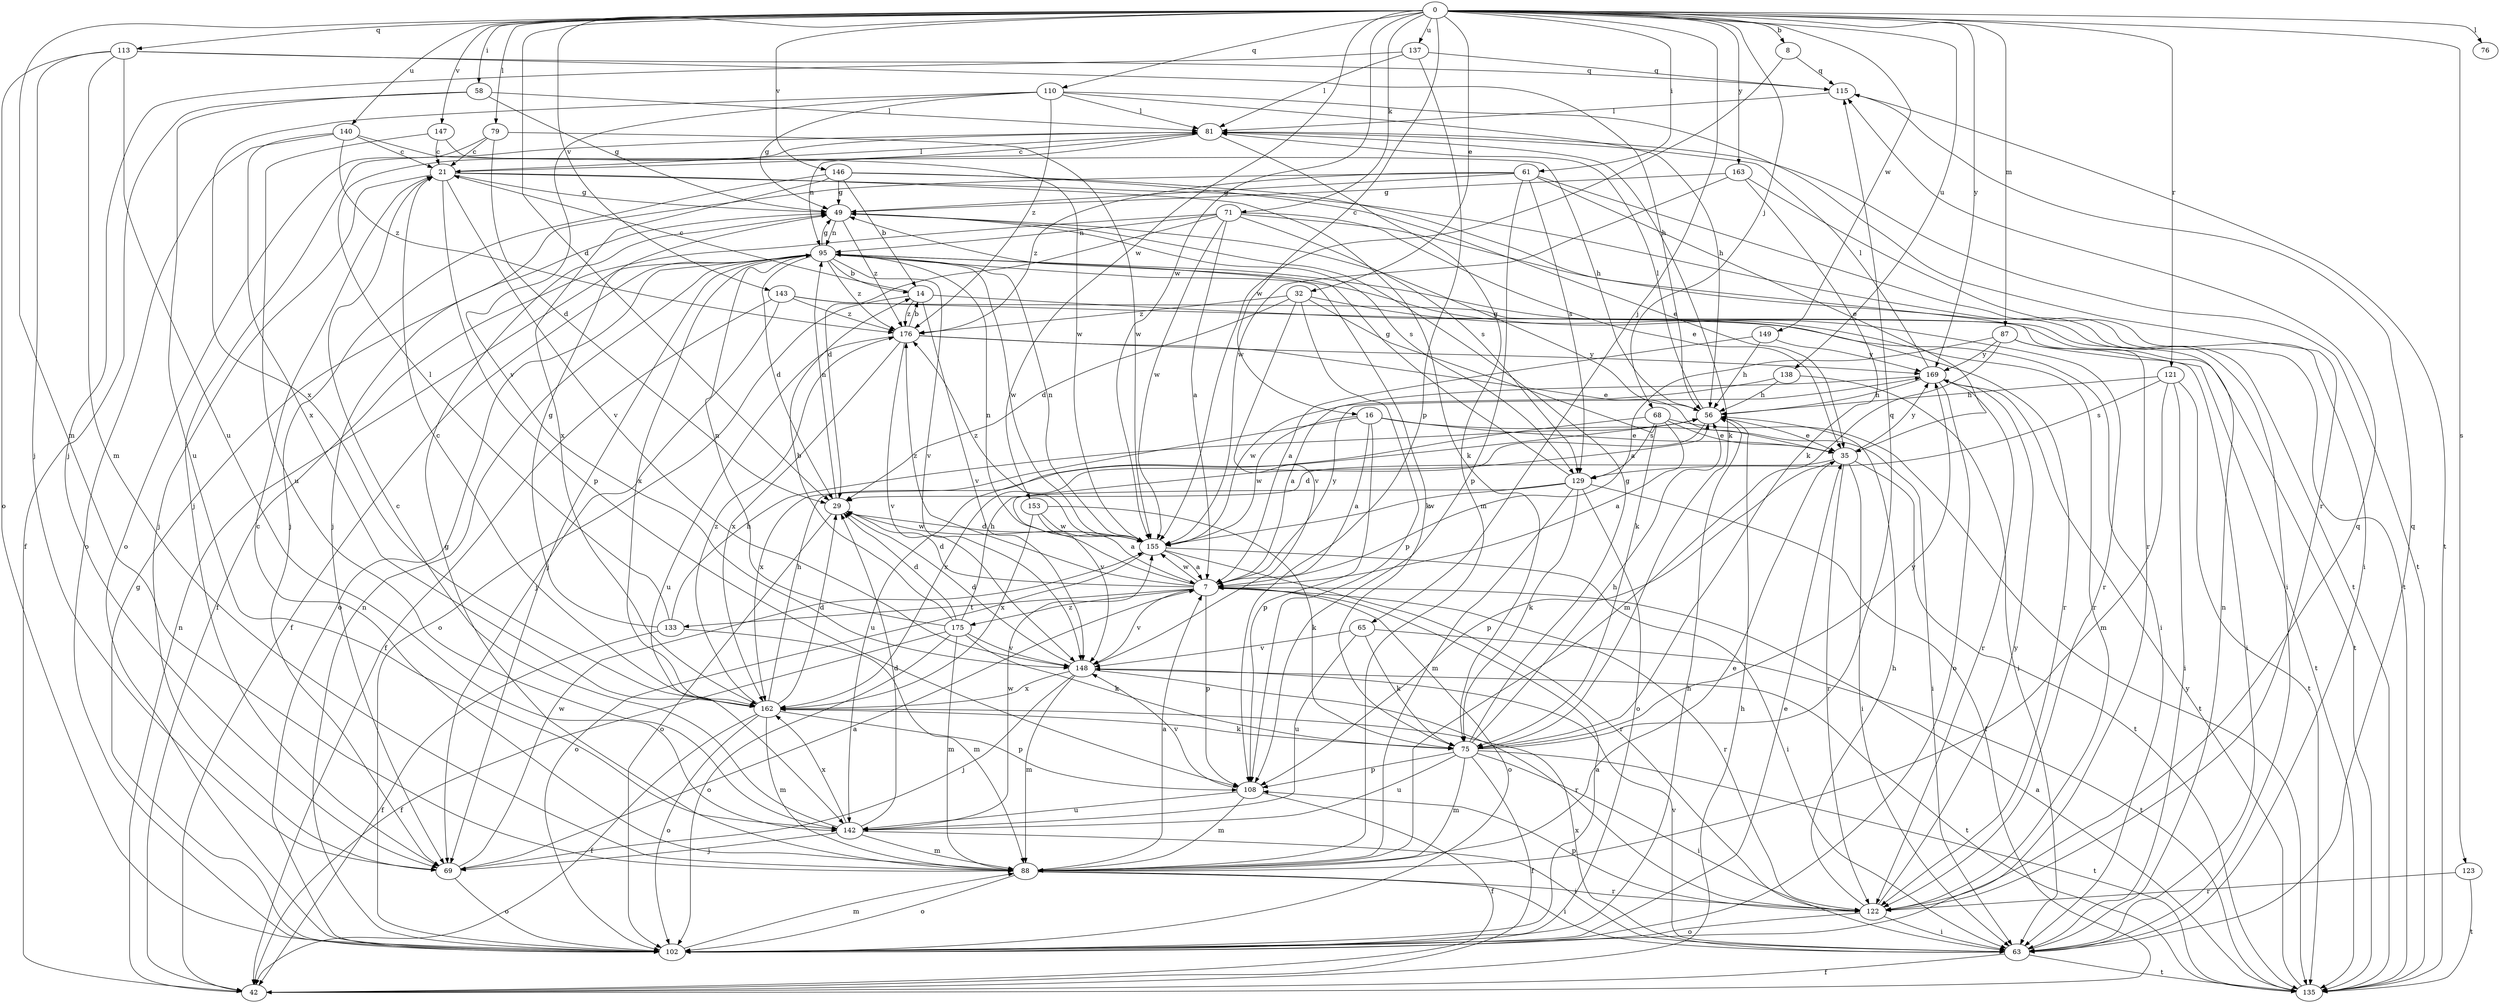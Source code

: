 strict digraph  {
0;
7;
8;
14;
16;
21;
29;
32;
35;
42;
49;
56;
58;
61;
63;
65;
68;
69;
71;
75;
76;
79;
81;
87;
88;
95;
102;
108;
110;
113;
115;
121;
122;
123;
129;
133;
135;
137;
138;
140;
142;
143;
146;
147;
148;
149;
153;
155;
162;
163;
169;
175;
176;
0 -> 8  [label=b];
0 -> 16  [label=c];
0 -> 29  [label=d];
0 -> 32  [label=e];
0 -> 58  [label=i];
0 -> 61  [label=i];
0 -> 65  [label=j];
0 -> 68  [label=j];
0 -> 71  [label=k];
0 -> 76  [label=l];
0 -> 79  [label=l];
0 -> 87  [label=m];
0 -> 88  [label=m];
0 -> 110  [label=q];
0 -> 113  [label=q];
0 -> 121  [label=r];
0 -> 123  [label=s];
0 -> 137  [label=u];
0 -> 138  [label=u];
0 -> 140  [label=u];
0 -> 143  [label=v];
0 -> 146  [label=v];
0 -> 147  [label=v];
0 -> 149  [label=w];
0 -> 153  [label=w];
0 -> 155  [label=w];
0 -> 163  [label=y];
0 -> 169  [label=y];
7 -> 29  [label=d];
7 -> 95  [label=n];
7 -> 102  [label=o];
7 -> 108  [label=p];
7 -> 122  [label=r];
7 -> 133  [label=t];
7 -> 148  [label=v];
7 -> 155  [label=w];
7 -> 169  [label=y];
7 -> 175  [label=z];
7 -> 176  [label=z];
8 -> 115  [label=q];
8 -> 155  [label=w];
14 -> 21  [label=c];
14 -> 102  [label=o];
14 -> 122  [label=r];
14 -> 148  [label=v];
14 -> 176  [label=z];
16 -> 7  [label=a];
16 -> 35  [label=e];
16 -> 63  [label=i];
16 -> 108  [label=p];
16 -> 155  [label=w];
16 -> 162  [label=x];
21 -> 49  [label=g];
21 -> 69  [label=j];
21 -> 75  [label=k];
21 -> 81  [label=l];
21 -> 108  [label=p];
21 -> 135  [label=t];
21 -> 148  [label=v];
29 -> 95  [label=n];
29 -> 102  [label=o];
29 -> 155  [label=w];
32 -> 29  [label=d];
32 -> 75  [label=k];
32 -> 108  [label=p];
32 -> 122  [label=r];
32 -> 148  [label=v];
32 -> 176  [label=z];
35 -> 29  [label=d];
35 -> 63  [label=i];
35 -> 108  [label=p];
35 -> 122  [label=r];
35 -> 135  [label=t];
35 -> 169  [label=y];
42 -> 56  [label=h];
42 -> 95  [label=n];
49 -> 95  [label=n];
49 -> 129  [label=s];
49 -> 176  [label=z];
56 -> 35  [label=e];
56 -> 49  [label=g];
56 -> 81  [label=l];
56 -> 162  [label=x];
58 -> 42  [label=f];
58 -> 49  [label=g];
58 -> 81  [label=l];
58 -> 142  [label=u];
61 -> 35  [label=e];
61 -> 49  [label=g];
61 -> 69  [label=j];
61 -> 108  [label=p];
61 -> 129  [label=s];
61 -> 135  [label=t];
61 -> 176  [label=z];
63 -> 42  [label=f];
63 -> 95  [label=n];
63 -> 115  [label=q];
63 -> 135  [label=t];
63 -> 148  [label=v];
63 -> 162  [label=x];
65 -> 75  [label=k];
65 -> 135  [label=t];
65 -> 142  [label=u];
65 -> 148  [label=v];
68 -> 7  [label=a];
68 -> 35  [label=e];
68 -> 129  [label=s];
68 -> 135  [label=t];
68 -> 142  [label=u];
69 -> 7  [label=a];
69 -> 102  [label=o];
69 -> 155  [label=w];
71 -> 7  [label=a];
71 -> 29  [label=d];
71 -> 35  [label=e];
71 -> 42  [label=f];
71 -> 63  [label=i];
71 -> 95  [label=n];
71 -> 129  [label=s];
71 -> 155  [label=w];
75 -> 42  [label=f];
75 -> 49  [label=g];
75 -> 56  [label=h];
75 -> 63  [label=i];
75 -> 88  [label=m];
75 -> 108  [label=p];
75 -> 115  [label=q];
75 -> 135  [label=t];
75 -> 142  [label=u];
75 -> 169  [label=y];
79 -> 21  [label=c];
79 -> 29  [label=d];
79 -> 102  [label=o];
79 -> 155  [label=w];
81 -> 21  [label=c];
81 -> 69  [label=j];
81 -> 75  [label=k];
81 -> 88  [label=m];
81 -> 95  [label=n];
81 -> 135  [label=t];
87 -> 7  [label=a];
87 -> 63  [label=i];
87 -> 88  [label=m];
87 -> 135  [label=t];
87 -> 169  [label=y];
88 -> 7  [label=a];
88 -> 21  [label=c];
88 -> 35  [label=e];
88 -> 49  [label=g];
88 -> 63  [label=i];
88 -> 102  [label=o];
88 -> 122  [label=r];
95 -> 14  [label=b];
95 -> 29  [label=d];
95 -> 42  [label=f];
95 -> 49  [label=g];
95 -> 69  [label=j];
95 -> 75  [label=k];
95 -> 102  [label=o];
95 -> 122  [label=r];
95 -> 148  [label=v];
95 -> 155  [label=w];
95 -> 162  [label=x];
95 -> 176  [label=z];
102 -> 7  [label=a];
102 -> 35  [label=e];
102 -> 49  [label=g];
102 -> 56  [label=h];
102 -> 88  [label=m];
102 -> 95  [label=n];
102 -> 115  [label=q];
108 -> 42  [label=f];
108 -> 88  [label=m];
108 -> 142  [label=u];
108 -> 148  [label=v];
110 -> 49  [label=g];
110 -> 56  [label=h];
110 -> 81  [label=l];
110 -> 122  [label=r];
110 -> 148  [label=v];
110 -> 162  [label=x];
110 -> 176  [label=z];
113 -> 56  [label=h];
113 -> 69  [label=j];
113 -> 88  [label=m];
113 -> 102  [label=o];
113 -> 115  [label=q];
113 -> 142  [label=u];
115 -> 81  [label=l];
115 -> 135  [label=t];
121 -> 56  [label=h];
121 -> 63  [label=i];
121 -> 88  [label=m];
121 -> 129  [label=s];
121 -> 135  [label=t];
122 -> 56  [label=h];
122 -> 63  [label=i];
122 -> 102  [label=o];
122 -> 108  [label=p];
122 -> 169  [label=y];
123 -> 122  [label=r];
123 -> 135  [label=t];
129 -> 42  [label=f];
129 -> 49  [label=g];
129 -> 75  [label=k];
129 -> 88  [label=m];
129 -> 102  [label=o];
129 -> 148  [label=v];
129 -> 155  [label=w];
133 -> 42  [label=f];
133 -> 49  [label=g];
133 -> 56  [label=h];
133 -> 81  [label=l];
133 -> 88  [label=m];
135 -> 7  [label=a];
135 -> 169  [label=y];
137 -> 69  [label=j];
137 -> 81  [label=l];
137 -> 108  [label=p];
137 -> 115  [label=q];
138 -> 7  [label=a];
138 -> 56  [label=h];
138 -> 63  [label=i];
140 -> 21  [label=c];
140 -> 102  [label=o];
140 -> 155  [label=w];
140 -> 162  [label=x];
140 -> 176  [label=z];
142 -> 21  [label=c];
142 -> 29  [label=d];
142 -> 63  [label=i];
142 -> 69  [label=j];
142 -> 88  [label=m];
142 -> 155  [label=w];
142 -> 162  [label=x];
143 -> 42  [label=f];
143 -> 63  [label=i];
143 -> 69  [label=j];
143 -> 135  [label=t];
143 -> 176  [label=z];
146 -> 14  [label=b];
146 -> 35  [label=e];
146 -> 49  [label=g];
146 -> 69  [label=j];
146 -> 122  [label=r];
146 -> 162  [label=x];
147 -> 21  [label=c];
147 -> 56  [label=h];
147 -> 142  [label=u];
148 -> 29  [label=d];
148 -> 69  [label=j];
148 -> 88  [label=m];
148 -> 122  [label=r];
148 -> 135  [label=t];
148 -> 162  [label=x];
149 -> 7  [label=a];
149 -> 56  [label=h];
149 -> 169  [label=y];
153 -> 7  [label=a];
153 -> 75  [label=k];
153 -> 155  [label=w];
153 -> 162  [label=x];
155 -> 7  [label=a];
155 -> 29  [label=d];
155 -> 63  [label=i];
155 -> 95  [label=n];
155 -> 102  [label=o];
155 -> 122  [label=r];
155 -> 176  [label=z];
162 -> 21  [label=c];
162 -> 29  [label=d];
162 -> 42  [label=f];
162 -> 56  [label=h];
162 -> 75  [label=k];
162 -> 88  [label=m];
162 -> 102  [label=o];
162 -> 108  [label=p];
162 -> 176  [label=z];
163 -> 49  [label=g];
163 -> 63  [label=i];
163 -> 75  [label=k];
163 -> 155  [label=w];
169 -> 56  [label=h];
169 -> 81  [label=l];
169 -> 102  [label=o];
169 -> 122  [label=r];
169 -> 155  [label=w];
175 -> 14  [label=b];
175 -> 29  [label=d];
175 -> 42  [label=f];
175 -> 56  [label=h];
175 -> 75  [label=k];
175 -> 88  [label=m];
175 -> 95  [label=n];
175 -> 102  [label=o];
175 -> 148  [label=v];
176 -> 14  [label=b];
176 -> 35  [label=e];
176 -> 142  [label=u];
176 -> 148  [label=v];
176 -> 162  [label=x];
176 -> 169  [label=y];
}
